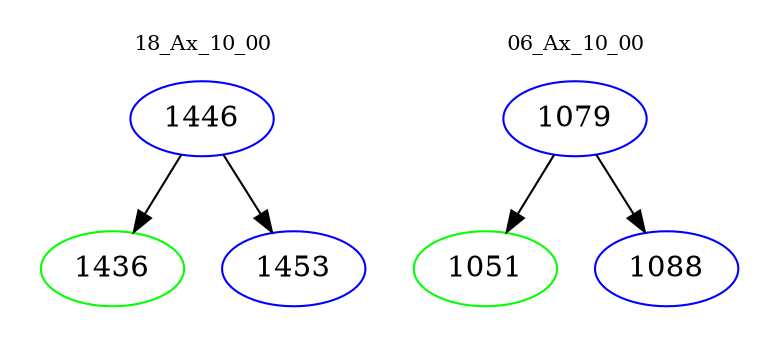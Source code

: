 digraph{
subgraph cluster_0 {
color = white
label = "18_Ax_10_00";
fontsize=10;
T0_1446 [label="1446", color="blue"]
T0_1446 -> T0_1436 [color="black"]
T0_1436 [label="1436", color="green"]
T0_1446 -> T0_1453 [color="black"]
T0_1453 [label="1453", color="blue"]
}
subgraph cluster_1 {
color = white
label = "06_Ax_10_00";
fontsize=10;
T1_1079 [label="1079", color="blue"]
T1_1079 -> T1_1051 [color="black"]
T1_1051 [label="1051", color="green"]
T1_1079 -> T1_1088 [color="black"]
T1_1088 [label="1088", color="blue"]
}
}
